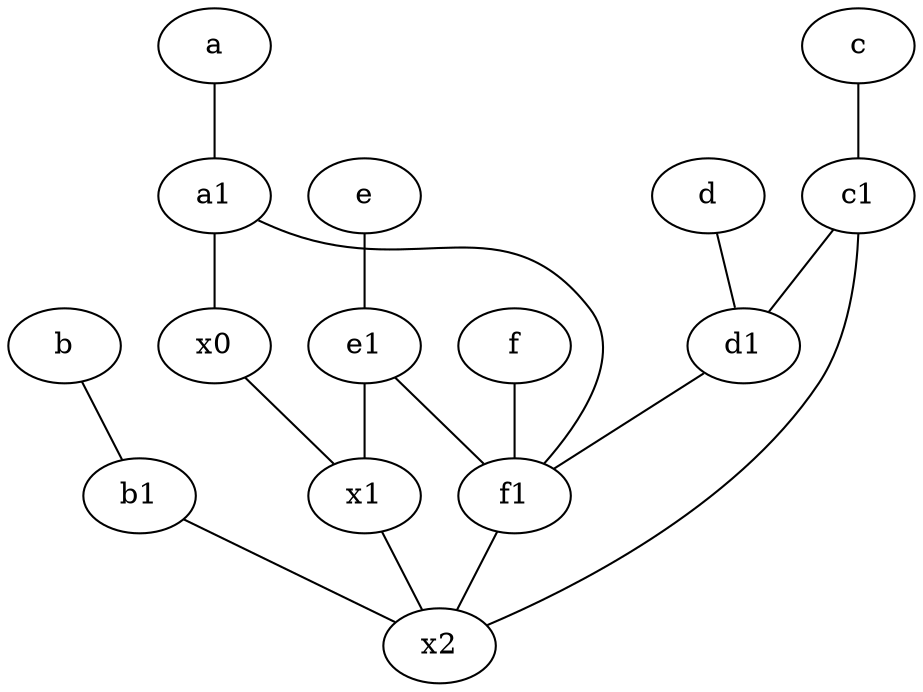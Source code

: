 graph {
	node [labelfontsize=50]
	e [labelfontsize=50 pos="7,9!"]
	x2 [labelfontsize=50]
	c [labelfontsize=50 pos="4.5,2!"]
	x1 [labelfontsize=50]
	c1 [labelfontsize=50 pos="4.5,3!"]
	a [labelfontsize=50 pos="8,2!"]
	b1 [labelfontsize=50 pos="9,4!"]
	d [labelfontsize=50 pos="2,5!"]
	x0 [labelfontsize=50]
	b [labelfontsize=50 pos="10,4!"]
	e1 [labelfontsize=50 pos="7,7!"]
	f1 [labelfontsize=50 pos="3,8!"]
	a1 [labelfontsize=50 pos="8,3!"]
	d1 [labelfontsize=50 pos="3,5!"]
	f [labelfontsize=50 pos="3,9!"]
	f1 -- x2
	c1 -- x2
	b1 -- x2
	a1 -- x0
	a -- a1
	c1 -- d1
	d -- d1
	e1 -- f1
	e1 -- x1
	c -- c1
	d1 -- f1
	e -- e1
	f -- f1
	x1 -- x2
	x0 -- x1
	b -- b1
	a1 -- f1
}
